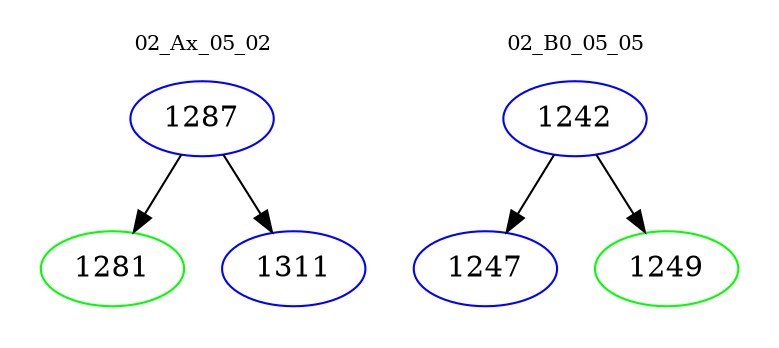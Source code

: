 digraph{
subgraph cluster_0 {
color = white
label = "02_Ax_05_02";
fontsize=10;
T0_1287 [label="1287", color="blue"]
T0_1287 -> T0_1281 [color="black"]
T0_1281 [label="1281", color="green"]
T0_1287 -> T0_1311 [color="black"]
T0_1311 [label="1311", color="blue"]
}
subgraph cluster_1 {
color = white
label = "02_B0_05_05";
fontsize=10;
T1_1242 [label="1242", color="blue"]
T1_1242 -> T1_1247 [color="black"]
T1_1247 [label="1247", color="blue"]
T1_1242 -> T1_1249 [color="black"]
T1_1249 [label="1249", color="green"]
}
}
